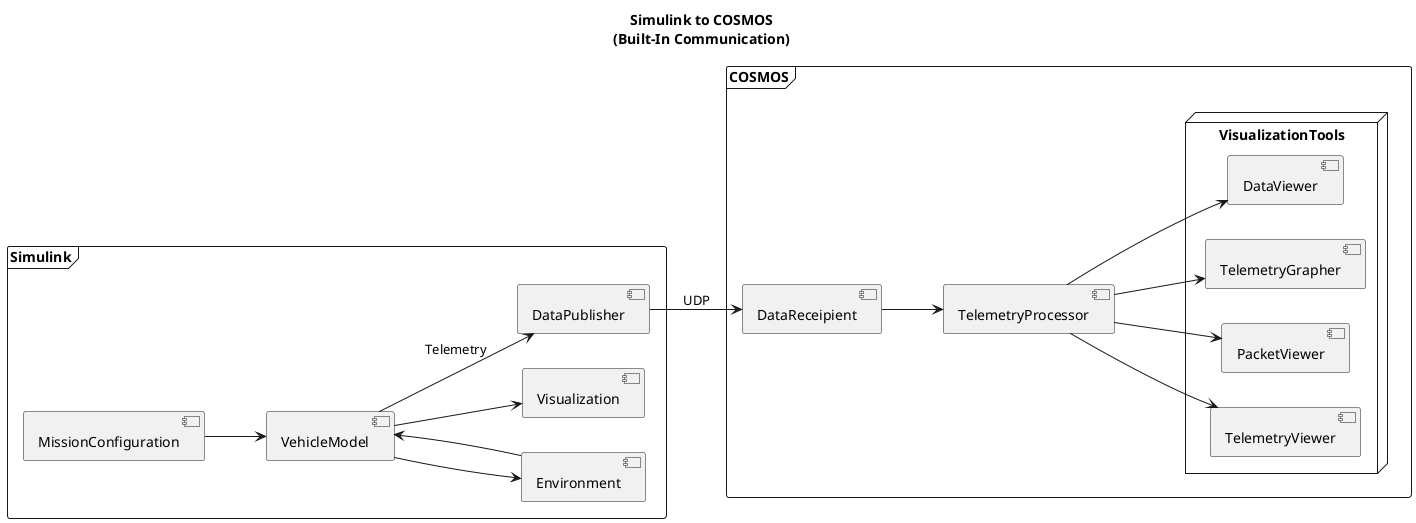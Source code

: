 @startuml
left to right direction
skinparam BackgroundColor transparent
skinparam componentStyle uml2

title "Simulink to COSMOS\n(Built-In Communication)"
frame Simulink {
   component VehicleModel 
   component MissionConfiguration
   component Environment
   component Visualization 
   component DataPublisher
}

frame COSMOS {
    component DataReceipient
}

frame COSMOS {
    component DataReceipient
    component TelemetryProcessor
    node VisualizationTools {
        component TelemetryViewer
        component PacketViewer
        component TelemetryGrapher
        component DataViewer
    }
}

'Simulink
[VehicleModel] --> [Environment]
[Environment] --> [VehicleModel]
[MissionConfiguration] --> [VehicleModel]
[VehicleModel] --> [Visualization]
[VehicleModel] --> [DataPublisher] : Telemetry

' Communication
[DataPublisher] --> [DataReceipient] : UDP

' COSMOS
[DataReceipient] --> [TelemetryProcessor] 
[TelemetryProcessor] --> [TelemetryViewer]
[TelemetryProcessor] --> [PacketViewer]
[TelemetryProcessor] --> [TelemetryGrapher]
[TelemetryProcessor] --> [DataViewer]
@enduml

